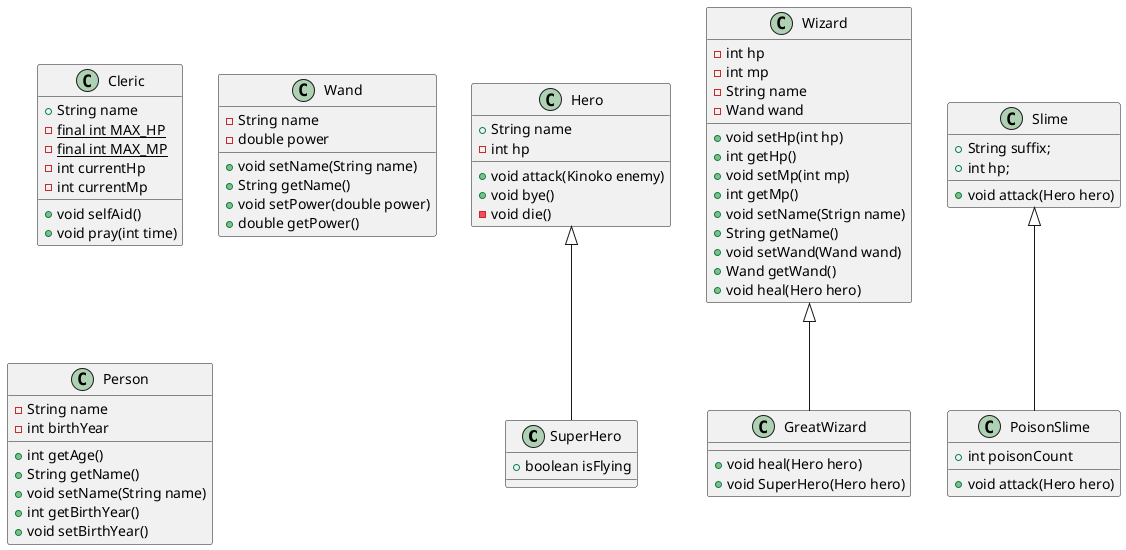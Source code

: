 @startuml
'https://plantuml.com/class-diagram

class SuperHero extends Hero{
    + boolean isFlying
}

class Cleric{
    + String name
    - {static} final int MAX_HP
    - {static} final int MAX_MP
    - int currentHp
    - int currentMp

    + void selfAid()
    + void pray(int time)

}
class Hero {
    + String name
    - int hp

    + void attack(Kinoko enemy)
    + void bye()
    - void die()
}
class Wizard{
    - int hp
    - int mp
    - String name
    - Wand wand

    + void setHp(int hp)
    + int getHp()
    + void setMp(int mp)
    + int getMp()
    + void setName(Strign name)
    + String getName()
    + void setWand(Wand wand)
    + Wand getWand()
    + void heal(Hero hero)
}
class GreatWizard extends Wizard{
    + void heal(Hero hero)
    + void SuperHero(Hero hero)
}
class Slime{
    + String suffix;
    + int hp;
    + void attack(Hero hero)
}
class PoisonSlime extends Slime{
    + int poisonCount
    + void attack(Hero hero)
}
class Wand{
    - String name
    - double power

    + void setName(String name)
    + String getName()
    + void setPower(double power)
    + double getPower()
}

class Person{
    - String name
    - int birthYear

    + int getAge()
    + String getName()
    + void setName(String name)
    + int getBirthYear()
    + void setBirthYear()
}
@enduml